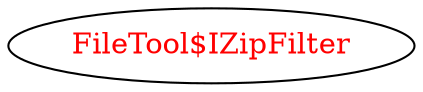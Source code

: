 digraph dependencyGraph {
 concentrate=true;
 ranksep="2.0";
 rankdir="LR"; 
 splines="ortho";
"FileTool$IZipFilter" [fontcolor="red"];
}